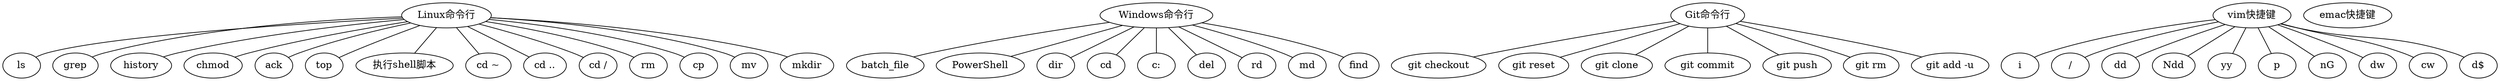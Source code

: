 graph command_line_knowlege_map {
  Linux命令行 -- ls,grep,history, chmod,ack,top,执行shell脚本, "cd ~", "cd ..", "cd /", "rm", "cp", "mv", "mkdir";
  Windows命令行 -- batch_file, PowerShell, "dir", cd, "c:", "del", "rd", "md", "find";
  Git命令行 -- "git checkout", "git reset", "git clone", "git commit", "git push", "git rm", "git add -u";
  vim快捷键 -- i, "/", dd, Ndd, yy,p,nG,dw,cw, "d$";
  emac快捷键;
} 